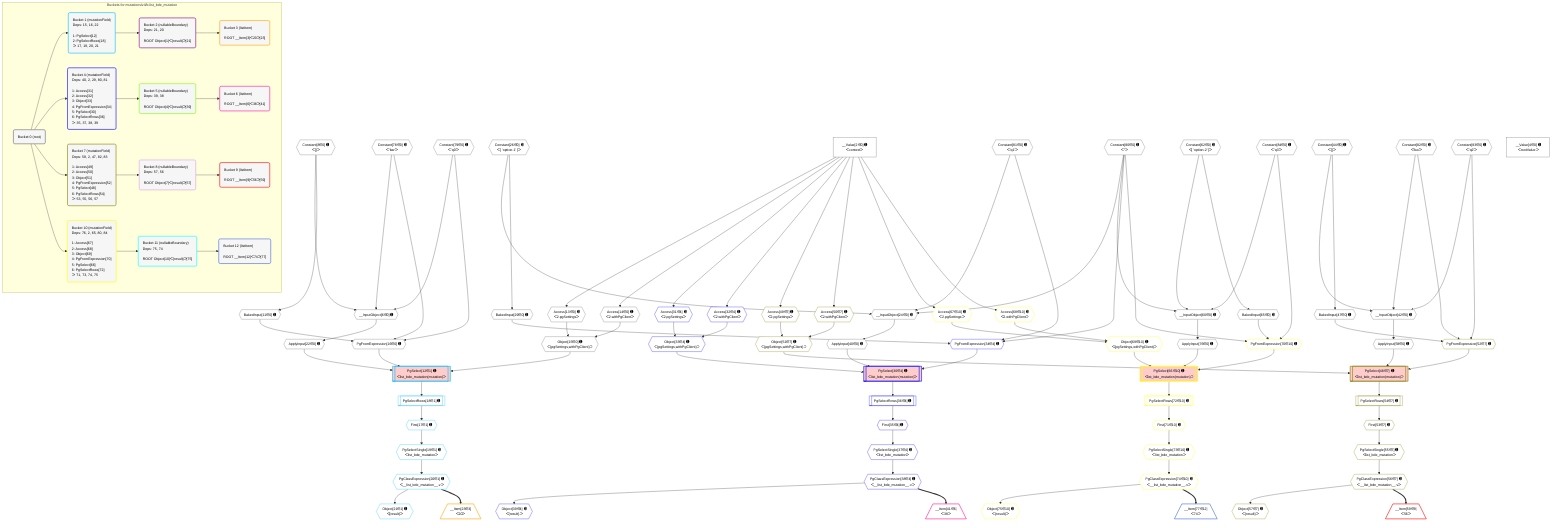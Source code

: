 %%{init: {'themeVariables': { 'fontSize': '12px'}}}%%
graph TD
    classDef path fill:#eee,stroke:#000,color:#000
    classDef plan fill:#fff,stroke-width:1px,color:#000
    classDef itemplan fill:#fff,stroke-width:2px,color:#000
    classDef unbatchedplan fill:#dff,stroke-width:1px,color:#000
    classDef sideeffectplan fill:#fcc,stroke-width:2px,color:#000
    classDef bucket fill:#f6f6f6,color:#000,stroke-width:2px,text-align:left


    %% plan dependencies
    __InputObject6{{"__InputObject[6∈0] ➊"}}:::plan
    Constant8{{"Constant[8∈0] ➊<br />ᐸ[]ᐳ"}}:::plan
    Constant78{{"Constant[78∈0] ➊<br />ᐸ'bar'ᐳ"}}:::plan
    Constant79{{"Constant[79∈0] ➊<br />ᐸ'q0'ᐳ"}}:::plan
    Constant8 & Constant78 & Constant79 --> __InputObject6
    __InputObject24{{"__InputObject[24∈0] ➊"}}:::plan
    Constant26{{"Constant[26∈0] ➊<br />ᐸ[ 'option-1' ]ᐳ"}}:::plan
    Constant80{{"Constant[80∈0] ➊<br />ᐸ''ᐳ"}}:::plan
    Constant81{{"Constant[81∈0] ➊<br />ᐸ'q1'ᐳ"}}:::plan
    Constant26 & Constant80 & Constant81 --> __InputObject24
    __InputObject42{{"__InputObject[42∈0] ➊"}}:::plan
    Constant44{{"Constant[44∈0] ➊<br />ᐸ[]ᐳ"}}:::plan
    Constant82{{"Constant[82∈0] ➊<br />ᐸ'foo'ᐳ"}}:::plan
    Constant83{{"Constant[83∈0] ➊<br />ᐸ'q2'ᐳ"}}:::plan
    Constant44 & Constant82 & Constant83 --> __InputObject42
    __InputObject60{{"__InputObject[60∈0] ➊"}}:::plan
    Constant62{{"Constant[62∈0] ➊<br />ᐸ[ 'option-2' ]ᐳ"}}:::plan
    Constant84{{"Constant[84∈0] ➊<br />ᐸ'q3'ᐳ"}}:::plan
    Constant62 & Constant80 & Constant84 --> __InputObject60
    PgFromExpression16{{"PgFromExpression[16∈0] ➊"}}:::plan
    BakedInput11{{"BakedInput[11∈0] ➊"}}:::plan
    BakedInput11 & Constant78 & Constant79 --> PgFromExpression16
    Object15{{"Object[15∈0] ➊<br />ᐸ{pgSettings,withPgClient}ᐳ"}}:::plan
    Access13{{"Access[13∈0] ➊<br />ᐸ2.pgSettingsᐳ"}}:::plan
    Access14{{"Access[14∈0] ➊<br />ᐸ2.withPgClientᐳ"}}:::plan
    Access13 & Access14 --> Object15
    Constant8 --> BakedInput11
    __Value2["__Value[2∈0] ➊<br />ᐸcontextᐳ"]:::plan
    __Value2 --> Access13
    __Value2 --> Access14
    ApplyInput22{{"ApplyInput[22∈0] ➊"}}:::plan
    __InputObject6 --> ApplyInput22
    BakedInput29{{"BakedInput[29∈0] ➊"}}:::plan
    Constant26 --> BakedInput29
    ApplyInput40{{"ApplyInput[40∈0] ➊"}}:::plan
    __InputObject24 --> ApplyInput40
    BakedInput47{{"BakedInput[47∈0] ➊"}}:::plan
    Constant44 --> BakedInput47
    ApplyInput58{{"ApplyInput[58∈0] ➊"}}:::plan
    __InputObject42 --> ApplyInput58
    BakedInput65{{"BakedInput[65∈0] ➊"}}:::plan
    Constant62 --> BakedInput65
    ApplyInput76{{"ApplyInput[76∈0] ➊"}}:::plan
    __InputObject60 --> ApplyInput76
    __Value4["__Value[4∈0] ➊<br />ᐸrootValueᐳ"]:::plan
    PgSelect12[["PgSelect[12∈1] ➊<br />ᐸlist_bde_mutation(mutation)ᐳ"]]:::sideeffectplan
    Object15 & PgFromExpression16 & ApplyInput22 --> PgSelect12
    First17{{"First[17∈1] ➊"}}:::plan
    PgSelectRows18[["PgSelectRows[18∈1] ➊"]]:::plan
    PgSelectRows18 --> First17
    PgSelect12 --> PgSelectRows18
    PgSelectSingle19{{"PgSelectSingle[19∈1] ➊<br />ᐸlist_bde_mutationᐳ"}}:::plan
    First17 --> PgSelectSingle19
    PgClassExpression20{{"PgClassExpression[20∈1] ➊<br />ᐸ__list_bde_mutation__.vᐳ"}}:::plan
    PgSelectSingle19 --> PgClassExpression20
    Object21{{"Object[21∈1] ➊<br />ᐸ{result}ᐳ"}}:::plan
    PgClassExpression20 --> Object21
    __Item23[/"__Item[23∈3]<br />ᐸ20ᐳ"\]:::itemplan
    PgClassExpression20 ==> __Item23
    PgSelect30[["PgSelect[30∈4] ➊<br />ᐸlist_bde_mutation(mutation)ᐳ"]]:::sideeffectplan
    Object33{{"Object[33∈4] ➊<br />ᐸ{pgSettings,withPgClient}ᐳ"}}:::plan
    PgFromExpression34{{"PgFromExpression[34∈4] ➊"}}:::plan
    Object33 & PgFromExpression34 & ApplyInput40 --> PgSelect30
    BakedInput29 & Constant80 & Constant81 --> PgFromExpression34
    Access31{{"Access[31∈4] ➊<br />ᐸ2.pgSettingsᐳ"}}:::plan
    Access32{{"Access[32∈4] ➊<br />ᐸ2.withPgClientᐳ"}}:::plan
    Access31 & Access32 --> Object33
    __Value2 --> Access31
    __Value2 --> Access32
    First35{{"First[35∈4] ➊"}}:::plan
    PgSelectRows36[["PgSelectRows[36∈4] ➊"]]:::plan
    PgSelectRows36 --> First35
    PgSelect30 --> PgSelectRows36
    PgSelectSingle37{{"PgSelectSingle[37∈4] ➊<br />ᐸlist_bde_mutationᐳ"}}:::plan
    First35 --> PgSelectSingle37
    PgClassExpression38{{"PgClassExpression[38∈4] ➊<br />ᐸ__list_bde_mutation__.vᐳ"}}:::plan
    PgSelectSingle37 --> PgClassExpression38
    Object39{{"Object[39∈4] ➊<br />ᐸ{result}ᐳ"}}:::plan
    PgClassExpression38 --> Object39
    __Item41[/"__Item[41∈6]<br />ᐸ38ᐳ"\]:::itemplan
    PgClassExpression38 ==> __Item41
    PgSelect48[["PgSelect[48∈7] ➊<br />ᐸlist_bde_mutation(mutation)ᐳ"]]:::sideeffectplan
    Object51{{"Object[51∈7] ➊<br />ᐸ{pgSettings,withPgClient}ᐳ"}}:::plan
    PgFromExpression52{{"PgFromExpression[52∈7] ➊"}}:::plan
    Object51 & PgFromExpression52 & ApplyInput58 --> PgSelect48
    BakedInput47 & Constant82 & Constant83 --> PgFromExpression52
    Access49{{"Access[49∈7] ➊<br />ᐸ2.pgSettingsᐳ"}}:::plan
    Access50{{"Access[50∈7] ➊<br />ᐸ2.withPgClientᐳ"}}:::plan
    Access49 & Access50 --> Object51
    __Value2 --> Access49
    __Value2 --> Access50
    First53{{"First[53∈7] ➊"}}:::plan
    PgSelectRows54[["PgSelectRows[54∈7] ➊"]]:::plan
    PgSelectRows54 --> First53
    PgSelect48 --> PgSelectRows54
    PgSelectSingle55{{"PgSelectSingle[55∈7] ➊<br />ᐸlist_bde_mutationᐳ"}}:::plan
    First53 --> PgSelectSingle55
    PgClassExpression56{{"PgClassExpression[56∈7] ➊<br />ᐸ__list_bde_mutation__.vᐳ"}}:::plan
    PgSelectSingle55 --> PgClassExpression56
    Object57{{"Object[57∈7] ➊<br />ᐸ{result}ᐳ"}}:::plan
    PgClassExpression56 --> Object57
    __Item59[/"__Item[59∈9]<br />ᐸ56ᐳ"\]:::itemplan
    PgClassExpression56 ==> __Item59
    PgSelect66[["PgSelect[66∈10] ➊<br />ᐸlist_bde_mutation(mutation)ᐳ"]]:::sideeffectplan
    Object69{{"Object[69∈10] ➊<br />ᐸ{pgSettings,withPgClient}ᐳ"}}:::plan
    PgFromExpression70{{"PgFromExpression[70∈10] ➊"}}:::plan
    Object69 & PgFromExpression70 & ApplyInput76 --> PgSelect66
    BakedInput65 & Constant80 & Constant84 --> PgFromExpression70
    Access67{{"Access[67∈10] ➊<br />ᐸ2.pgSettingsᐳ"}}:::plan
    Access68{{"Access[68∈10] ➊<br />ᐸ2.withPgClientᐳ"}}:::plan
    Access67 & Access68 --> Object69
    __Value2 --> Access67
    __Value2 --> Access68
    First71{{"First[71∈10] ➊"}}:::plan
    PgSelectRows72[["PgSelectRows[72∈10] ➊"]]:::plan
    PgSelectRows72 --> First71
    PgSelect66 --> PgSelectRows72
    PgSelectSingle73{{"PgSelectSingle[73∈10] ➊<br />ᐸlist_bde_mutationᐳ"}}:::plan
    First71 --> PgSelectSingle73
    PgClassExpression74{{"PgClassExpression[74∈10] ➊<br />ᐸ__list_bde_mutation__.vᐳ"}}:::plan
    PgSelectSingle73 --> PgClassExpression74
    Object75{{"Object[75∈10] ➊<br />ᐸ{result}ᐳ"}}:::plan
    PgClassExpression74 --> Object75
    __Item77[/"__Item[77∈12]<br />ᐸ74ᐳ"\]:::itemplan
    PgClassExpression74 ==> __Item77

    %% define steps

    subgraph "Buckets for mutations/v4/b.list_bde_mutation"
    Bucket0("Bucket 0 (root)"):::bucket
    classDef bucket0 stroke:#696969
    class Bucket0,__Value2,__Value4,__InputObject6,Constant8,BakedInput11,Access13,Access14,Object15,PgFromExpression16,ApplyInput22,__InputObject24,Constant26,BakedInput29,ApplyInput40,__InputObject42,Constant44,BakedInput47,ApplyInput58,__InputObject60,Constant62,BakedInput65,ApplyInput76,Constant78,Constant79,Constant80,Constant81,Constant82,Constant83,Constant84 bucket0
    Bucket1("Bucket 1 (mutationField)<br />Deps: 15, 16, 22<br /><br />1: PgSelect[12]<br />2: PgSelectRows[18]<br />ᐳ: 17, 19, 20, 21"):::bucket
    classDef bucket1 stroke:#00bfff
    class Bucket1,PgSelect12,First17,PgSelectRows18,PgSelectSingle19,PgClassExpression20,Object21 bucket1
    Bucket2("Bucket 2 (nullableBoundary)<br />Deps: 21, 20<br /><br />ROOT Object{1}ᐸ{result}ᐳ[21]"):::bucket
    classDef bucket2 stroke:#7f007f
    class Bucket2 bucket2
    Bucket3("Bucket 3 (listItem)<br /><br />ROOT __Item{3}ᐸ20ᐳ[23]"):::bucket
    classDef bucket3 stroke:#ffa500
    class Bucket3,__Item23 bucket3
    Bucket4("Bucket 4 (mutationField)<br />Deps: 40, 2, 29, 80, 81<br /><br />1: Access[31]<br />2: Access[32]<br />3: Object[33]<br />4: PgFromExpression[34]<br />5: PgSelect[30]<br />6: PgSelectRows[36]<br />ᐳ: 35, 37, 38, 39"):::bucket
    classDef bucket4 stroke:#0000ff
    class Bucket4,PgSelect30,Access31,Access32,Object33,PgFromExpression34,First35,PgSelectRows36,PgSelectSingle37,PgClassExpression38,Object39 bucket4
    Bucket5("Bucket 5 (nullableBoundary)<br />Deps: 39, 38<br /><br />ROOT Object{4}ᐸ{result}ᐳ[39]"):::bucket
    classDef bucket5 stroke:#7fff00
    class Bucket5 bucket5
    Bucket6("Bucket 6 (listItem)<br /><br />ROOT __Item{6}ᐸ38ᐳ[41]"):::bucket
    classDef bucket6 stroke:#ff1493
    class Bucket6,__Item41 bucket6
    Bucket7("Bucket 7 (mutationField)<br />Deps: 58, 2, 47, 82, 83<br /><br />1: Access[49]<br />2: Access[50]<br />3: Object[51]<br />4: PgFromExpression[52]<br />5: PgSelect[48]<br />6: PgSelectRows[54]<br />ᐳ: 53, 55, 56, 57"):::bucket
    classDef bucket7 stroke:#808000
    class Bucket7,PgSelect48,Access49,Access50,Object51,PgFromExpression52,First53,PgSelectRows54,PgSelectSingle55,PgClassExpression56,Object57 bucket7
    Bucket8("Bucket 8 (nullableBoundary)<br />Deps: 57, 56<br /><br />ROOT Object{7}ᐸ{result}ᐳ[57]"):::bucket
    classDef bucket8 stroke:#dda0dd
    class Bucket8 bucket8
    Bucket9("Bucket 9 (listItem)<br /><br />ROOT __Item{9}ᐸ56ᐳ[59]"):::bucket
    classDef bucket9 stroke:#ff0000
    class Bucket9,__Item59 bucket9
    Bucket10("Bucket 10 (mutationField)<br />Deps: 76, 2, 65, 80, 84<br /><br />1: Access[67]<br />2: Access[68]<br />3: Object[69]<br />4: PgFromExpression[70]<br />5: PgSelect[66]<br />6: PgSelectRows[72]<br />ᐳ: 71, 73, 74, 75"):::bucket
    classDef bucket10 stroke:#ffff00
    class Bucket10,PgSelect66,Access67,Access68,Object69,PgFromExpression70,First71,PgSelectRows72,PgSelectSingle73,PgClassExpression74,Object75 bucket10
    Bucket11("Bucket 11 (nullableBoundary)<br />Deps: 75, 74<br /><br />ROOT Object{10}ᐸ{result}ᐳ[75]"):::bucket
    classDef bucket11 stroke:#00ffff
    class Bucket11 bucket11
    Bucket12("Bucket 12 (listItem)<br /><br />ROOT __Item{12}ᐸ74ᐳ[77]"):::bucket
    classDef bucket12 stroke:#4169e1
    class Bucket12,__Item77 bucket12
    Bucket0 --> Bucket1 & Bucket4 & Bucket7 & Bucket10
    Bucket1 --> Bucket2
    Bucket2 --> Bucket3
    Bucket4 --> Bucket5
    Bucket5 --> Bucket6
    Bucket7 --> Bucket8
    Bucket8 --> Bucket9
    Bucket10 --> Bucket11
    Bucket11 --> Bucket12
    end
